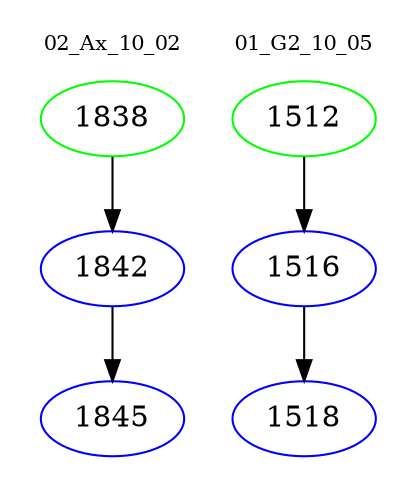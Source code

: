 digraph{
subgraph cluster_0 {
color = white
label = "02_Ax_10_02";
fontsize=10;
T0_1838 [label="1838", color="green"]
T0_1838 -> T0_1842 [color="black"]
T0_1842 [label="1842", color="blue"]
T0_1842 -> T0_1845 [color="black"]
T0_1845 [label="1845", color="blue"]
}
subgraph cluster_1 {
color = white
label = "01_G2_10_05";
fontsize=10;
T1_1512 [label="1512", color="green"]
T1_1512 -> T1_1516 [color="black"]
T1_1516 [label="1516", color="blue"]
T1_1516 -> T1_1518 [color="black"]
T1_1518 [label="1518", color="blue"]
}
}
